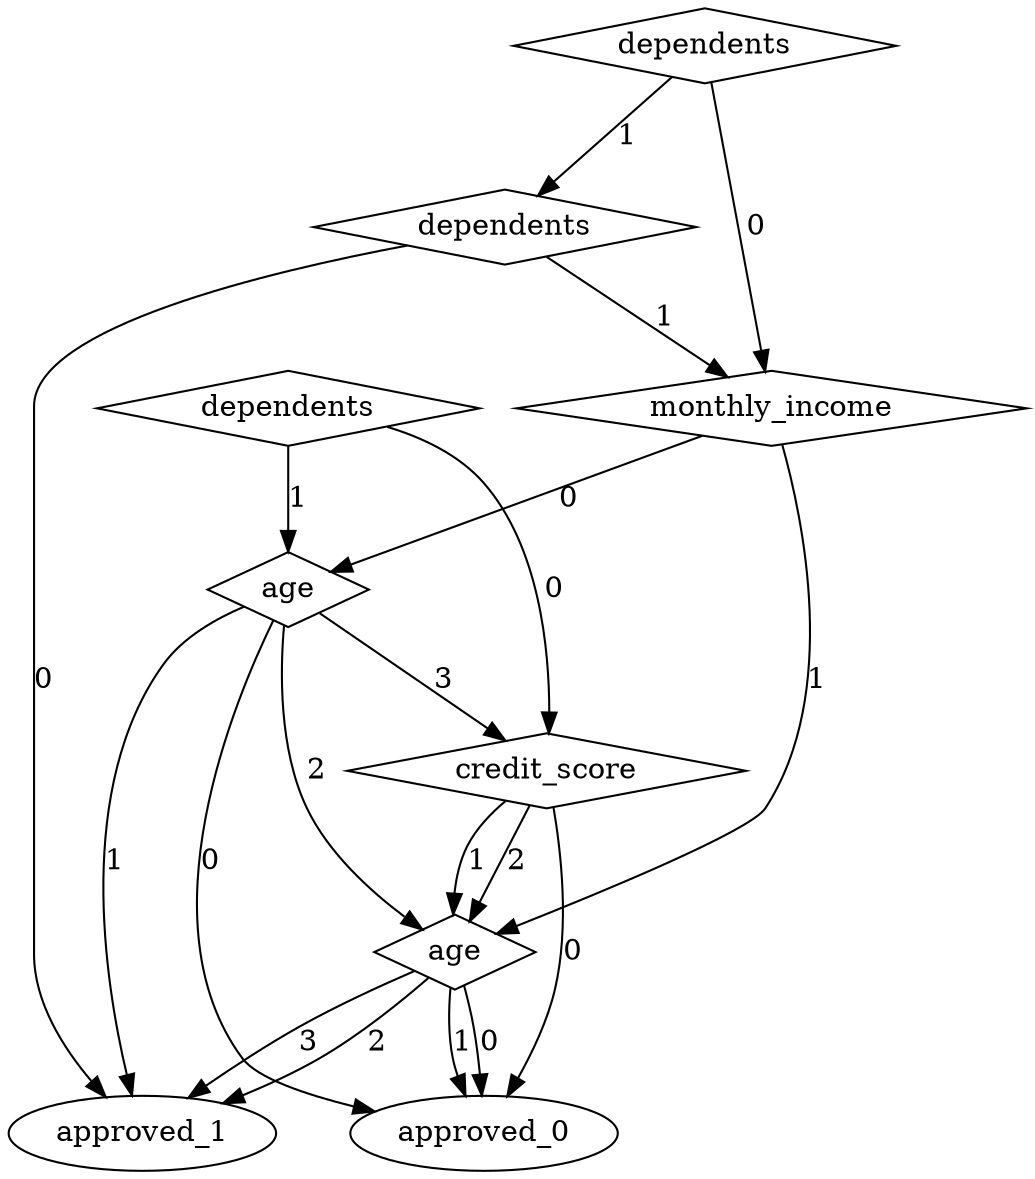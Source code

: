 digraph {
node [label=approved_1,style=""] approved_1
node [label=approved_1,style=""] approved_1
node [label=approved_0,style=""] approved_0
node [label=approved_0,style=""] approved_0
node [label=approved_0,style=""] approved_0
node [label=approved_1,style=""] approved_1
node [label=approved_0,style=""] approved_0
node [label=approved_1,style=""] approved_1
node [label=age,shape="diamond",style=""] 6
node [label=credit_score,shape="diamond",style=""] 5
node [label=age,shape="diamond",style=""] 4
node [label=dependents,shape="diamond",style=""] 3
node [label=monthly_income,shape="diamond",style=""] 2
node [label=dependents,shape="diamond",style=""] 1
node [label=dependents,shape="diamond",style=""] 0

6 -> approved_1 [label="3"]
6 -> approved_1 [label="2"]
6 -> approved_0 [label="1"]
6 -> approved_0 [label="0"]
5 -> 6 [label="2"]
5 -> 6 [label="1"]
5 -> approved_0 [label="0"]
4 -> 5 [label="3"]
4 -> 6 [label="2"]
4 -> approved_1 [label="1"]
4 -> approved_0 [label="0"]
3 -> 4 [label="1"]
3 -> 5 [label="0"]
2 -> 6 [label="1"]
2 -> 4 [label="0"]
1 -> 2 [label="1"]
1 -> approved_1 [label="0"]
0 -> 1 [label="1"]
0 -> 2 [label="0"]
}